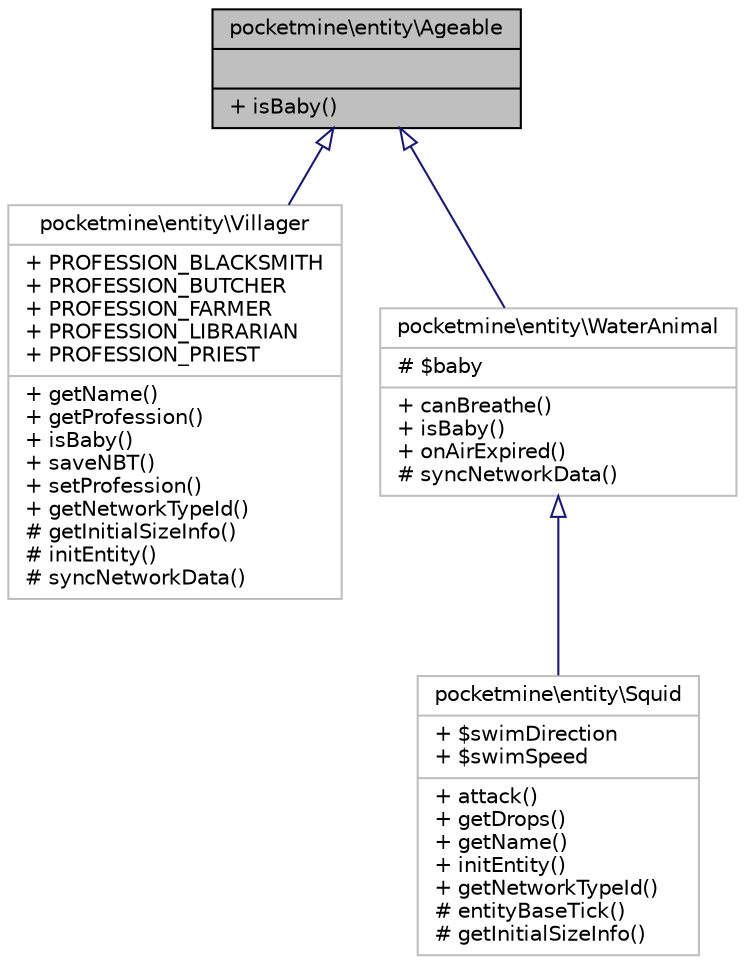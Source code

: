 digraph "pocketmine\entity\Ageable"
{
 // INTERACTIVE_SVG=YES
 // LATEX_PDF_SIZE
  edge [fontname="Helvetica",fontsize="10",labelfontname="Helvetica",labelfontsize="10"];
  node [fontname="Helvetica",fontsize="10",shape=record];
  Node1 [label="{pocketmine\\entity\\Ageable\n||+ isBaby()\l}",height=0.2,width=0.4,color="black", fillcolor="grey75", style="filled", fontcolor="black",tooltip=" "];
  Node1 -> Node2 [dir="back",color="midnightblue",fontsize="10",style="solid",arrowtail="onormal",fontname="Helvetica"];
  Node2 [label="{pocketmine\\entity\\Villager\n|+ PROFESSION_BLACKSMITH\l+ PROFESSION_BUTCHER\l+ PROFESSION_FARMER\l+ PROFESSION_LIBRARIAN\l+ PROFESSION_PRIEST\l|+ getName()\l+ getProfession()\l+ isBaby()\l+ saveNBT()\l+ setProfession()\l+ getNetworkTypeId()\l# getInitialSizeInfo()\l# initEntity()\l# syncNetworkData()\l}",height=0.2,width=0.4,color="grey75", fillcolor="white", style="filled",URL="$d9/d6b/classpocketmine_1_1entity_1_1_villager.html",tooltip=" "];
  Node1 -> Node3 [dir="back",color="midnightblue",fontsize="10",style="solid",arrowtail="onormal",fontname="Helvetica"];
  Node3 [label="{pocketmine\\entity\\WaterAnimal\n|# $baby\l|+ canBreathe()\l+ isBaby()\l+ onAirExpired()\l# syncNetworkData()\l}",height=0.2,width=0.4,color="grey75", fillcolor="white", style="filled",URL="$df/d3c/classpocketmine_1_1entity_1_1_water_animal.html",tooltip=" "];
  Node3 -> Node4 [dir="back",color="midnightblue",fontsize="10",style="solid",arrowtail="onormal",fontname="Helvetica"];
  Node4 [label="{pocketmine\\entity\\Squid\n|+ $swimDirection\l+ $swimSpeed\l|+ attack()\l+ getDrops()\l+ getName()\l+ initEntity()\l+ getNetworkTypeId()\l# entityBaseTick()\l# getInitialSizeInfo()\l}",height=0.2,width=0.4,color="grey75", fillcolor="white", style="filled",URL="$d5/d49/classpocketmine_1_1entity_1_1_squid.html",tooltip=" "];
}
